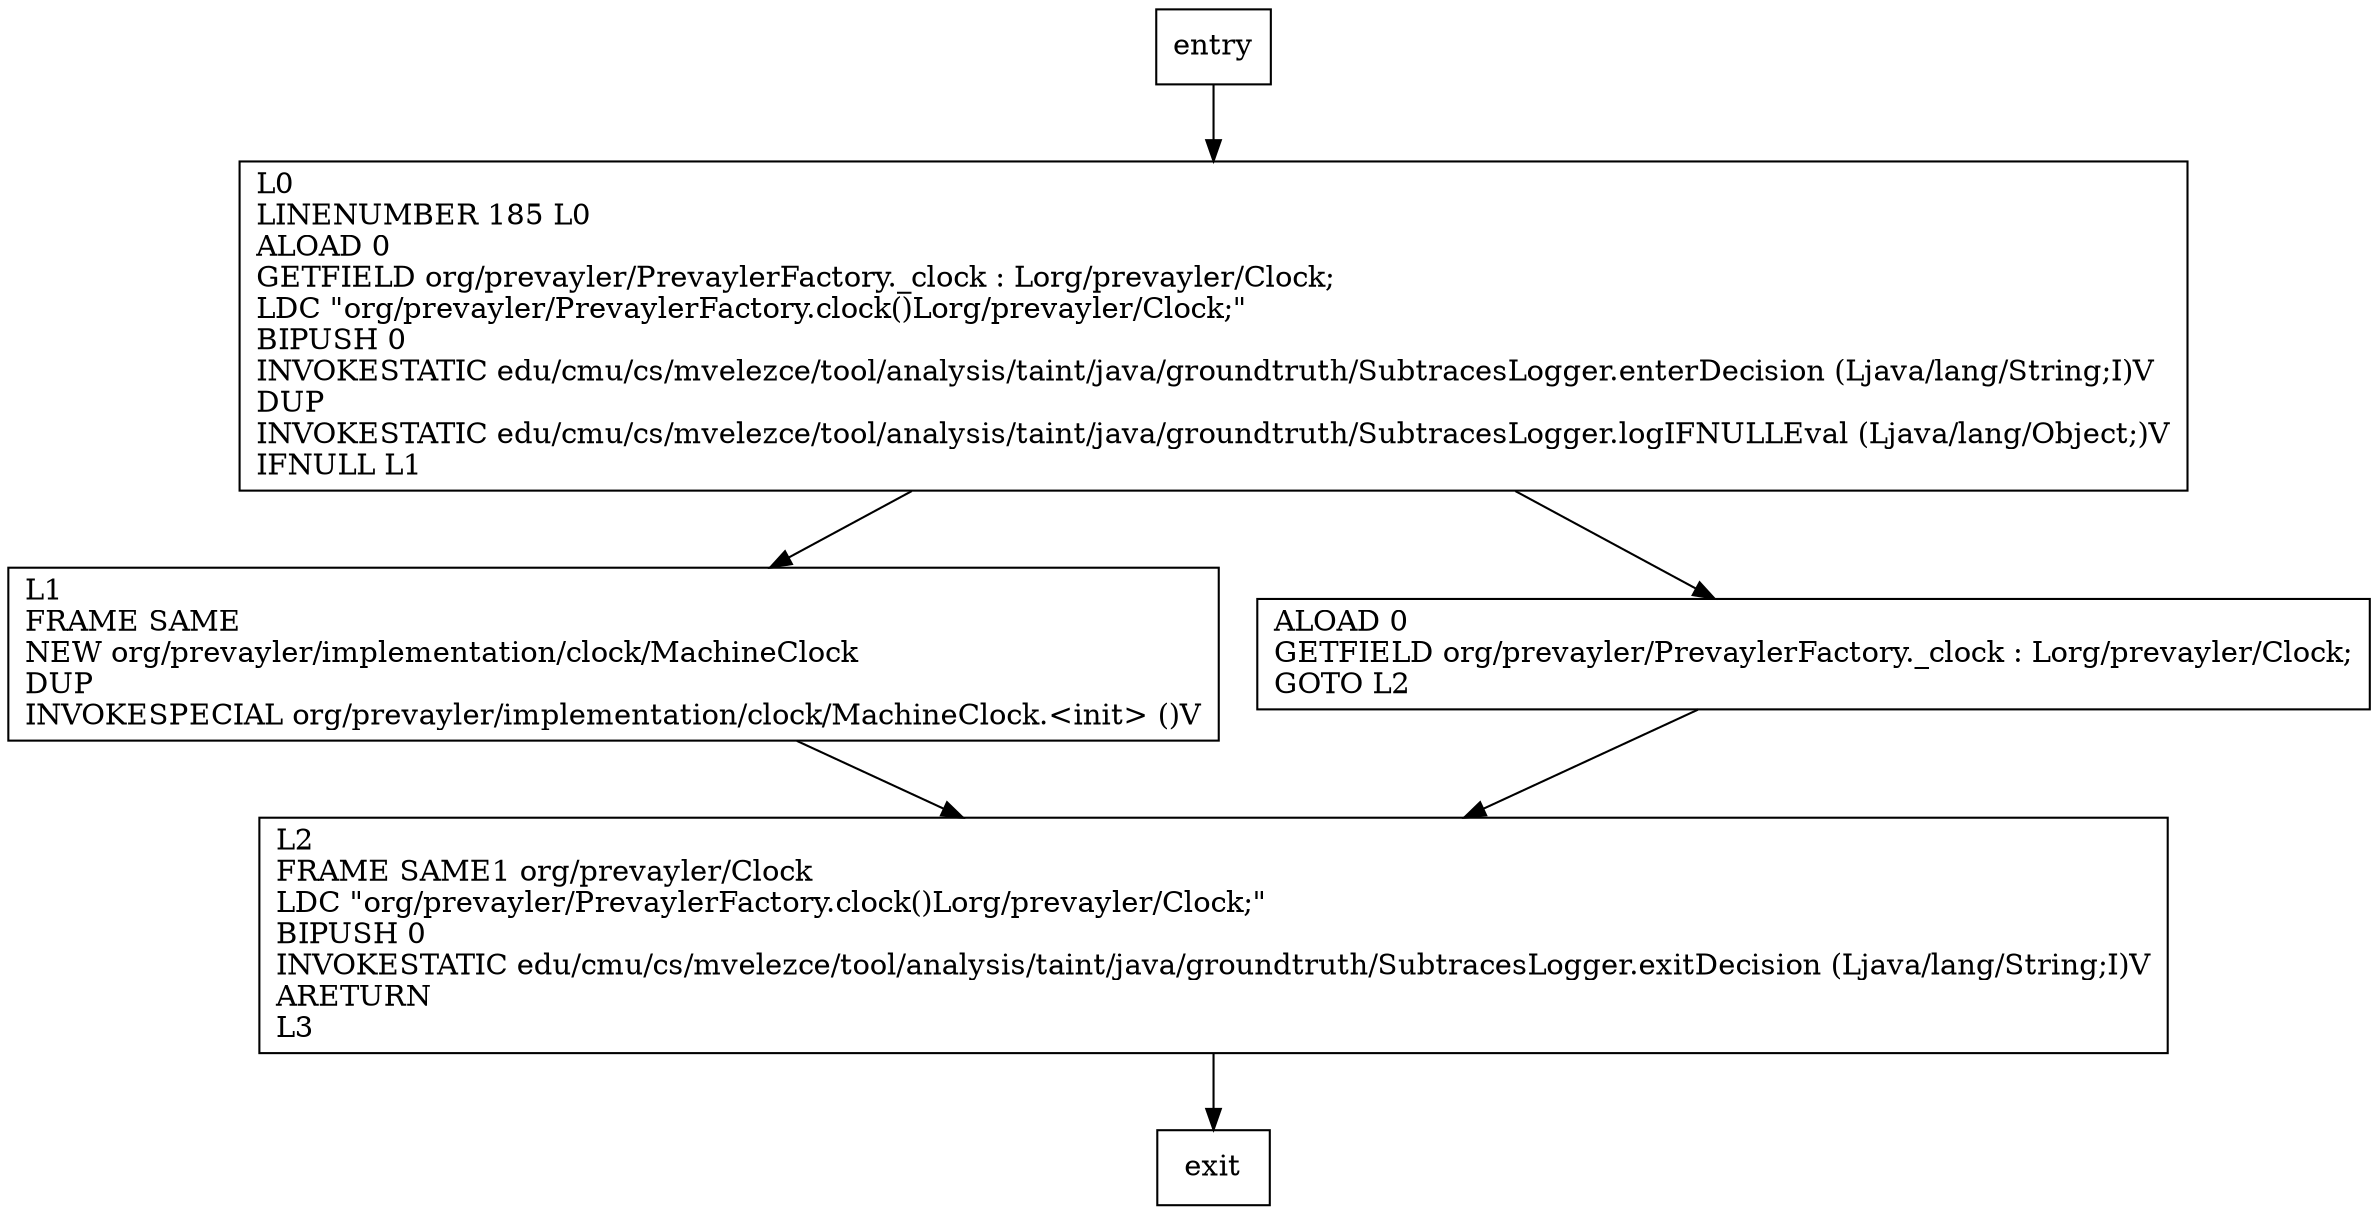 digraph clock {
node [shape=record];
1141137903 [label="L1\lFRAME SAME\lNEW org/prevayler/implementation/clock/MachineClock\lDUP\lINVOKESPECIAL org/prevayler/implementation/clock/MachineClock.\<init\> ()V\l"];
748127799 [label="L0\lLINENUMBER 185 L0\lALOAD 0\lGETFIELD org/prevayler/PrevaylerFactory._clock : Lorg/prevayler/Clock;\lLDC \"org/prevayler/PrevaylerFactory.clock()Lorg/prevayler/Clock;\"\lBIPUSH 0\lINVOKESTATIC edu/cmu/cs/mvelezce/tool/analysis/taint/java/groundtruth/SubtracesLogger.enterDecision (Ljava/lang/String;I)V\lDUP\lINVOKESTATIC edu/cmu/cs/mvelezce/tool/analysis/taint/java/groundtruth/SubtracesLogger.logIFNULLEval (Ljava/lang/Object;)V\lIFNULL L1\l"];
1501019626 [label="L2\lFRAME SAME1 org/prevayler/Clock\lLDC \"org/prevayler/PrevaylerFactory.clock()Lorg/prevayler/Clock;\"\lBIPUSH 0\lINVOKESTATIC edu/cmu/cs/mvelezce/tool/analysis/taint/java/groundtruth/SubtracesLogger.exitDecision (Ljava/lang/String;I)V\lARETURN\lL3\l"];
1579620531 [label="ALOAD 0\lGETFIELD org/prevayler/PrevaylerFactory._clock : Lorg/prevayler/Clock;\lGOTO L2\l"];
entry;
exit;
entry -> 748127799;
1141137903 -> 1501019626;
748127799 -> 1141137903;
748127799 -> 1579620531;
1501019626 -> exit;
1579620531 -> 1501019626;
}
